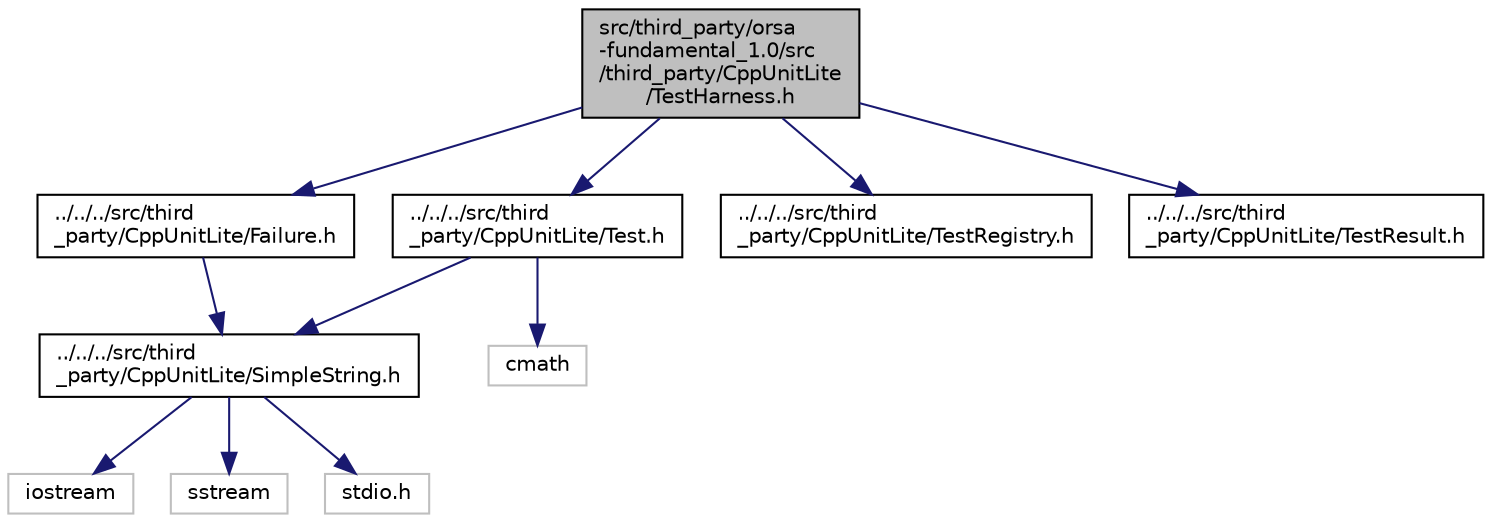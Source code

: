 digraph "src/third_party/orsa-fundamental_1.0/src/third_party/CppUnitLite/TestHarness.h"
{
  edge [fontname="Helvetica",fontsize="10",labelfontname="Helvetica",labelfontsize="10"];
  node [fontname="Helvetica",fontsize="10",shape=record];
  Node1 [label="src/third_party/orsa\l-fundamental_1.0/src\l/third_party/CppUnitLite\l/TestHarness.h",height=0.2,width=0.4,color="black", fillcolor="grey75", style="filled", fontcolor="black"];
  Node1 -> Node2 [color="midnightblue",fontsize="10",style="solid"];
  Node2 [label="../../../src/third\l_party/CppUnitLite/Failure.h",height=0.2,width=0.4,color="black", fillcolor="white", style="filled",URL="$Failure_8h.html"];
  Node2 -> Node3 [color="midnightblue",fontsize="10",style="solid"];
  Node3 [label="../../../src/third\l_party/CppUnitLite/SimpleString.h",height=0.2,width=0.4,color="black", fillcolor="white", style="filled",URL="$SimpleString_8h.html"];
  Node3 -> Node4 [color="midnightblue",fontsize="10",style="solid"];
  Node4 [label="iostream",height=0.2,width=0.4,color="grey75", fillcolor="white", style="filled"];
  Node3 -> Node5 [color="midnightblue",fontsize="10",style="solid"];
  Node5 [label="sstream",height=0.2,width=0.4,color="grey75", fillcolor="white", style="filled"];
  Node3 -> Node6 [color="midnightblue",fontsize="10",style="solid"];
  Node6 [label="stdio.h",height=0.2,width=0.4,color="grey75", fillcolor="white", style="filled"];
  Node1 -> Node7 [color="midnightblue",fontsize="10",style="solid"];
  Node7 [label="../../../src/third\l_party/CppUnitLite/Test.h",height=0.2,width=0.4,color="black", fillcolor="white", style="filled",URL="$Test_8h.html"];
  Node7 -> Node8 [color="midnightblue",fontsize="10",style="solid"];
  Node8 [label="cmath",height=0.2,width=0.4,color="grey75", fillcolor="white", style="filled"];
  Node7 -> Node3 [color="midnightblue",fontsize="10",style="solid"];
  Node1 -> Node9 [color="midnightblue",fontsize="10",style="solid"];
  Node9 [label="../../../src/third\l_party/CppUnitLite/TestRegistry.h",height=0.2,width=0.4,color="black", fillcolor="white", style="filled",URL="$TestRegistry_8h.html"];
  Node1 -> Node10 [color="midnightblue",fontsize="10",style="solid"];
  Node10 [label="../../../src/third\l_party/CppUnitLite/TestResult.h",height=0.2,width=0.4,color="black", fillcolor="white", style="filled",URL="$TestResult_8h.html"];
}
